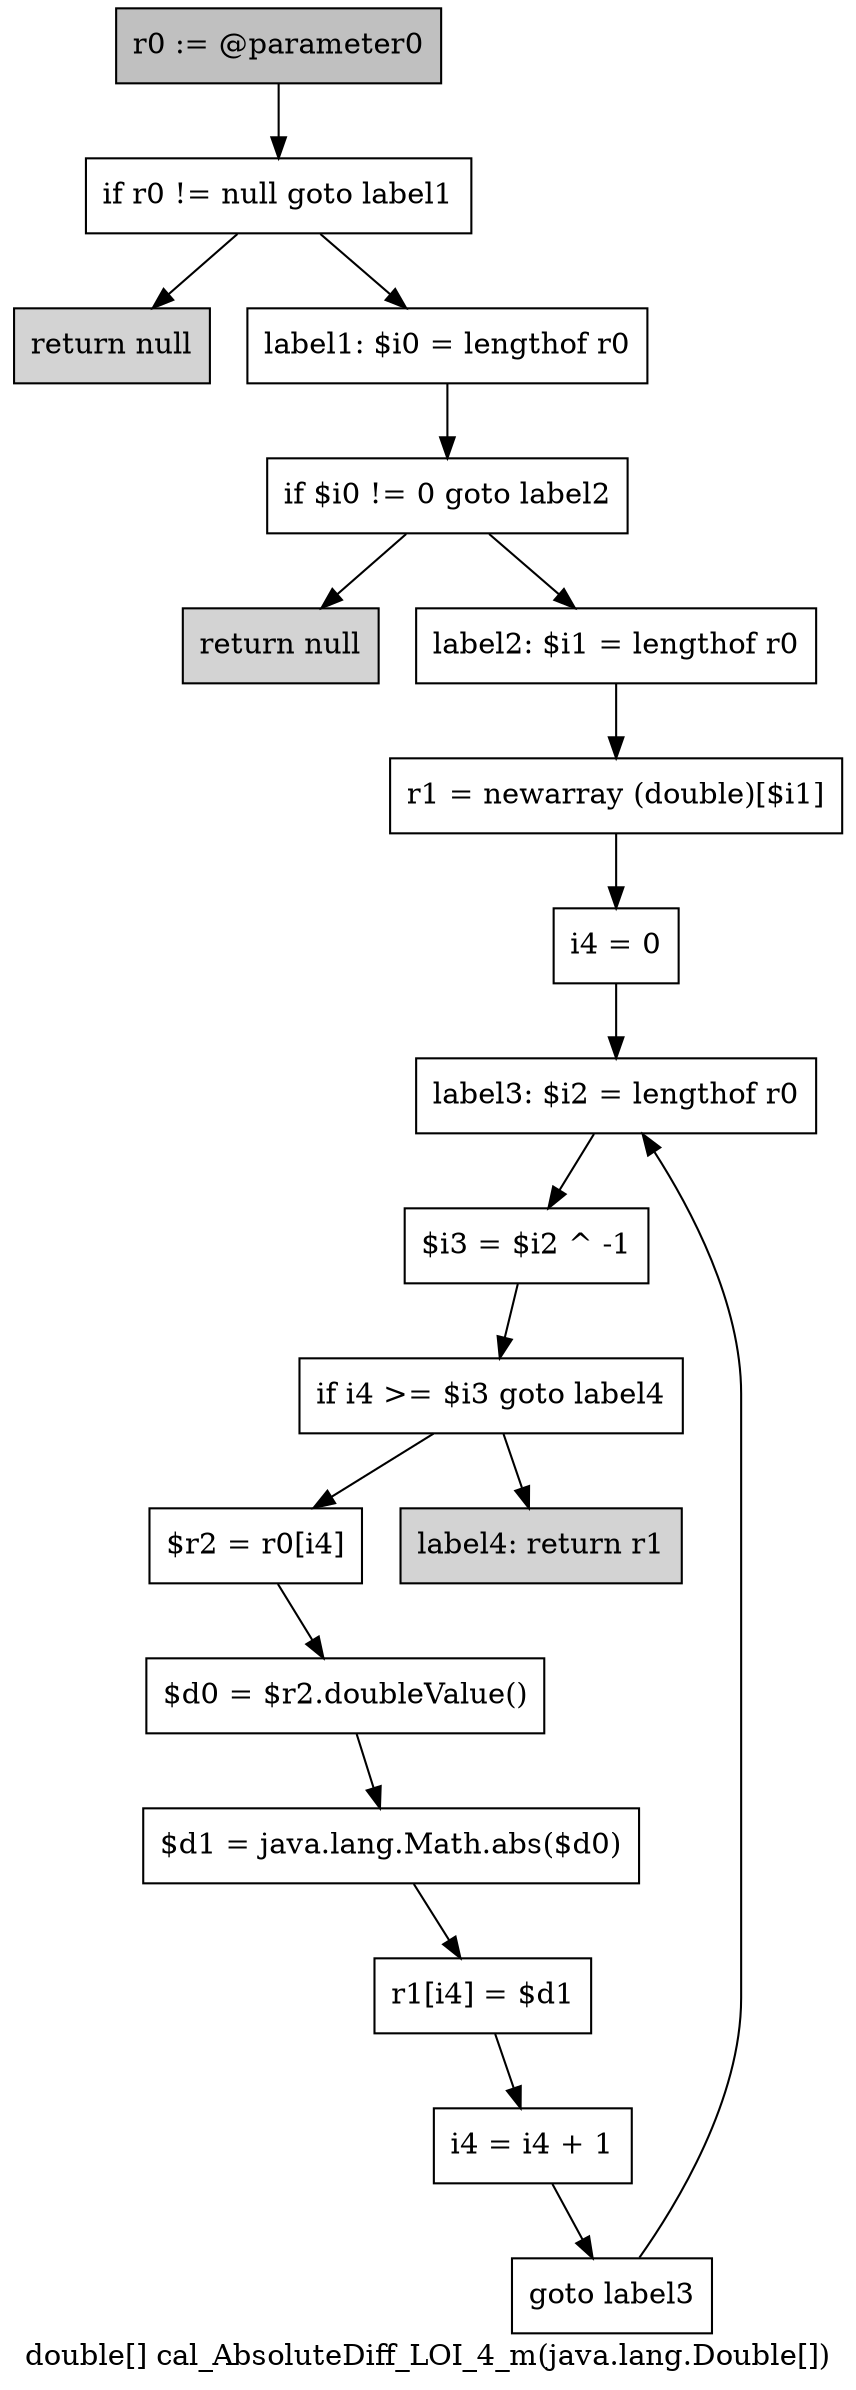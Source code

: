 digraph "double[] cal_AbsoluteDiff_LOI_4_m(java.lang.Double[])" {
    label="double[] cal_AbsoluteDiff_LOI_4_m(java.lang.Double[])";
    node [shape=box];
    "0" [style=filled,fillcolor=gray,label="r0 := @parameter0",];
    "1" [label="if r0 != null goto label1",];
    "0"->"1";
    "2" [style=filled,fillcolor=lightgray,label="return null",];
    "1"->"2";
    "3" [label="label1: $i0 = lengthof r0",];
    "1"->"3";
    "4" [label="if $i0 != 0 goto label2",];
    "3"->"4";
    "5" [style=filled,fillcolor=lightgray,label="return null",];
    "4"->"5";
    "6" [label="label2: $i1 = lengthof r0",];
    "4"->"6";
    "7" [label="r1 = newarray (double)[$i1]",];
    "6"->"7";
    "8" [label="i4 = 0",];
    "7"->"8";
    "9" [label="label3: $i2 = lengthof r0",];
    "8"->"9";
    "10" [label="$i3 = $i2 ^ -1",];
    "9"->"10";
    "11" [label="if i4 >= $i3 goto label4",];
    "10"->"11";
    "12" [label="$r2 = r0[i4]",];
    "11"->"12";
    "18" [style=filled,fillcolor=lightgray,label="label4: return r1",];
    "11"->"18";
    "13" [label="$d0 = $r2.doubleValue()",];
    "12"->"13";
    "14" [label="$d1 = java.lang.Math.abs($d0)",];
    "13"->"14";
    "15" [label="r1[i4] = $d1",];
    "14"->"15";
    "16" [label="i4 = i4 + 1",];
    "15"->"16";
    "17" [label="goto label3",];
    "16"->"17";
    "17"->"9";
}

